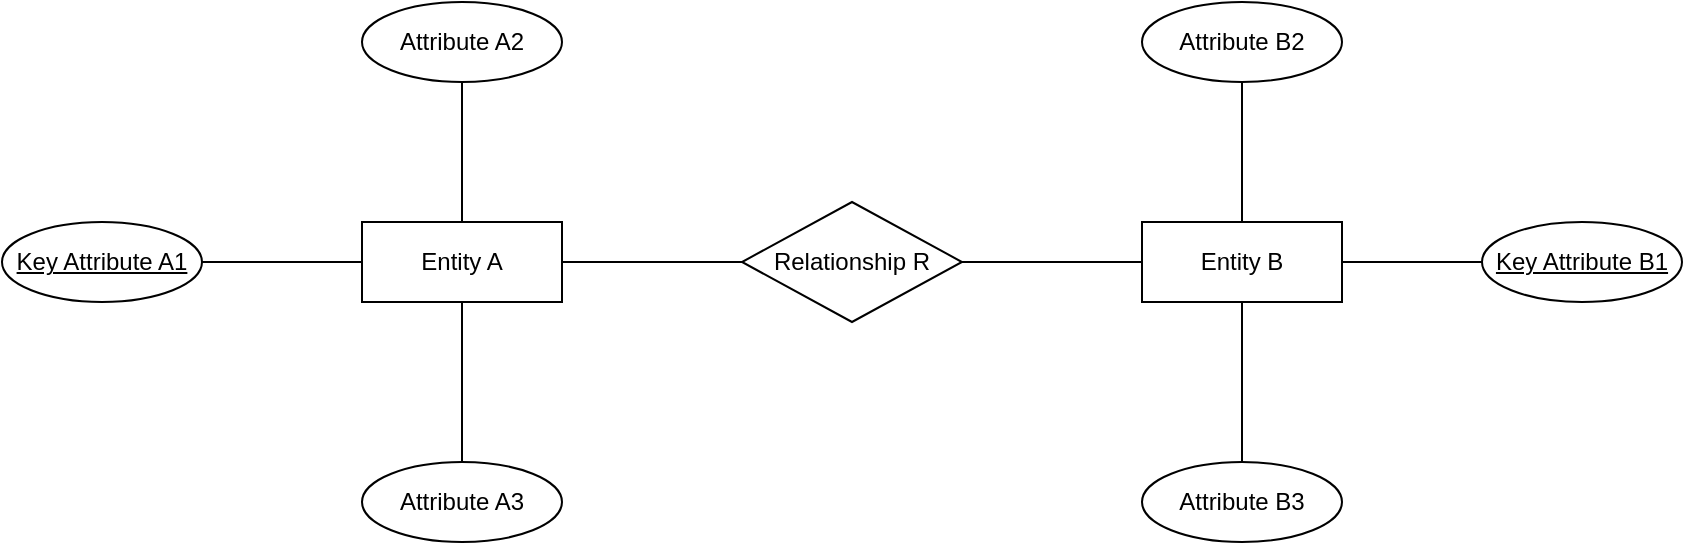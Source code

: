 <mxfile version="21.2.8" type="github">
  <diagram name="Page-1" id="Lrh2lc5WtGZo_hd40dP2">
    <mxGraphModel dx="1804" dy="445" grid="1" gridSize="10" guides="1" tooltips="1" connect="1" arrows="1" fold="1" page="1" pageScale="1" pageWidth="850" pageHeight="1100" math="0" shadow="0">
      <root>
        <mxCell id="0" />
        <mxCell id="1" parent="0" />
        <mxCell id="dcc29smSyev5NkKOxajv-2" value="Entity A" style="whiteSpace=wrap;html=1;align=center;" vertex="1" parent="1">
          <mxGeometry x="140" y="180" width="100" height="40" as="geometry" />
        </mxCell>
        <mxCell id="dcc29smSyev5NkKOxajv-3" value="Entity B" style="whiteSpace=wrap;html=1;align=center;" vertex="1" parent="1">
          <mxGeometry x="530" y="180" width="100" height="40" as="geometry" />
        </mxCell>
        <mxCell id="dcc29smSyev5NkKOxajv-4" value="Attribute A2" style="ellipse;whiteSpace=wrap;html=1;align=center;" vertex="1" parent="1">
          <mxGeometry x="140" y="70" width="100" height="40" as="geometry" />
        </mxCell>
        <mxCell id="dcc29smSyev5NkKOxajv-5" value="Attribute A3" style="ellipse;whiteSpace=wrap;html=1;align=center;" vertex="1" parent="1">
          <mxGeometry x="140" y="300" width="100" height="40" as="geometry" />
        </mxCell>
        <mxCell id="dcc29smSyev5NkKOxajv-6" value="Key Attribute A1" style="ellipse;whiteSpace=wrap;html=1;align=center;fontStyle=4;" vertex="1" parent="1">
          <mxGeometry x="-40" y="180" width="100" height="40" as="geometry" />
        </mxCell>
        <mxCell id="dcc29smSyev5NkKOxajv-7" value="Key Attribute B1" style="ellipse;whiteSpace=wrap;html=1;align=center;fontStyle=4;" vertex="1" parent="1">
          <mxGeometry x="700" y="180" width="100" height="40" as="geometry" />
        </mxCell>
        <mxCell id="dcc29smSyev5NkKOxajv-8" value="Attribute B3" style="ellipse;whiteSpace=wrap;html=1;align=center;" vertex="1" parent="1">
          <mxGeometry x="530" y="300" width="100" height="40" as="geometry" />
        </mxCell>
        <mxCell id="dcc29smSyev5NkKOxajv-9" value="Attribute B2" style="ellipse;whiteSpace=wrap;html=1;align=center;" vertex="1" parent="1">
          <mxGeometry x="530" y="70" width="100" height="40" as="geometry" />
        </mxCell>
        <mxCell id="dcc29smSyev5NkKOxajv-10" value="Relationship R" style="shape=rhombus;html=1;dashed=0;whiteSpace=wrap;perimeter=rhombusPerimeter;" vertex="1" parent="1">
          <mxGeometry x="330" y="170" width="110" height="60" as="geometry" />
        </mxCell>
        <mxCell id="dcc29smSyev5NkKOxajv-11" value="" style="endArrow=none;html=1;rounded=0;exitX=0.5;exitY=1;exitDx=0;exitDy=0;" edge="1" parent="1" source="dcc29smSyev5NkKOxajv-4" target="dcc29smSyev5NkKOxajv-2">
          <mxGeometry width="50" height="50" relative="1" as="geometry">
            <mxPoint x="400" y="260" as="sourcePoint" />
            <mxPoint x="450" y="210" as="targetPoint" />
          </mxGeometry>
        </mxCell>
        <mxCell id="dcc29smSyev5NkKOxajv-12" value="" style="endArrow=none;html=1;rounded=0;exitX=1;exitY=0.5;exitDx=0;exitDy=0;entryX=0;entryY=0.5;entryDx=0;entryDy=0;" edge="1" parent="1" source="dcc29smSyev5NkKOxajv-6" target="dcc29smSyev5NkKOxajv-2">
          <mxGeometry width="50" height="50" relative="1" as="geometry">
            <mxPoint x="200" y="120" as="sourcePoint" />
            <mxPoint x="200" y="190" as="targetPoint" />
          </mxGeometry>
        </mxCell>
        <mxCell id="dcc29smSyev5NkKOxajv-13" value="" style="endArrow=none;html=1;rounded=0;exitX=0.5;exitY=0;exitDx=0;exitDy=0;entryX=0.5;entryY=1;entryDx=0;entryDy=0;" edge="1" parent="1" source="dcc29smSyev5NkKOxajv-5" target="dcc29smSyev5NkKOxajv-2">
          <mxGeometry width="50" height="50" relative="1" as="geometry">
            <mxPoint x="70" y="210" as="sourcePoint" />
            <mxPoint x="150" y="210" as="targetPoint" />
          </mxGeometry>
        </mxCell>
        <mxCell id="dcc29smSyev5NkKOxajv-14" value="" style="endArrow=none;html=1;rounded=0;exitX=0;exitY=0.5;exitDx=0;exitDy=0;entryX=1;entryY=0.5;entryDx=0;entryDy=0;" edge="1" parent="1" source="dcc29smSyev5NkKOxajv-10" target="dcc29smSyev5NkKOxajv-2">
          <mxGeometry width="50" height="50" relative="1" as="geometry">
            <mxPoint x="80" y="220" as="sourcePoint" />
            <mxPoint x="160" y="220" as="targetPoint" />
          </mxGeometry>
        </mxCell>
        <mxCell id="dcc29smSyev5NkKOxajv-15" value="" style="endArrow=none;html=1;rounded=0;exitX=0;exitY=0.5;exitDx=0;exitDy=0;entryX=1;entryY=0.5;entryDx=0;entryDy=0;" edge="1" parent="1" source="dcc29smSyev5NkKOxajv-3" target="dcc29smSyev5NkKOxajv-10">
          <mxGeometry width="50" height="50" relative="1" as="geometry">
            <mxPoint x="90" y="230" as="sourcePoint" />
            <mxPoint x="170" y="230" as="targetPoint" />
          </mxGeometry>
        </mxCell>
        <mxCell id="dcc29smSyev5NkKOxajv-16" value="" style="endArrow=none;html=1;rounded=0;entryX=0.5;entryY=1;entryDx=0;entryDy=0;" edge="1" parent="1" source="dcc29smSyev5NkKOxajv-3" target="dcc29smSyev5NkKOxajv-9">
          <mxGeometry width="50" height="50" relative="1" as="geometry">
            <mxPoint x="100" y="240" as="sourcePoint" />
            <mxPoint x="180" y="240" as="targetPoint" />
          </mxGeometry>
        </mxCell>
        <mxCell id="dcc29smSyev5NkKOxajv-17" value="" style="endArrow=none;html=1;rounded=0;exitX=0.5;exitY=0;exitDx=0;exitDy=0;entryX=0.5;entryY=1;entryDx=0;entryDy=0;" edge="1" parent="1" source="dcc29smSyev5NkKOxajv-8" target="dcc29smSyev5NkKOxajv-3">
          <mxGeometry width="50" height="50" relative="1" as="geometry">
            <mxPoint x="110" y="250" as="sourcePoint" />
            <mxPoint x="190" y="250" as="targetPoint" />
          </mxGeometry>
        </mxCell>
        <mxCell id="dcc29smSyev5NkKOxajv-19" value="" style="endArrow=none;html=1;rounded=0;exitX=0;exitY=0.5;exitDx=0;exitDy=0;entryX=1;entryY=0.5;entryDx=0;entryDy=0;" edge="1" parent="1" source="dcc29smSyev5NkKOxajv-7" target="dcc29smSyev5NkKOxajv-3">
          <mxGeometry width="50" height="50" relative="1" as="geometry">
            <mxPoint x="590" y="310" as="sourcePoint" />
            <mxPoint x="590" y="230" as="targetPoint" />
          </mxGeometry>
        </mxCell>
      </root>
    </mxGraphModel>
  </diagram>
</mxfile>
